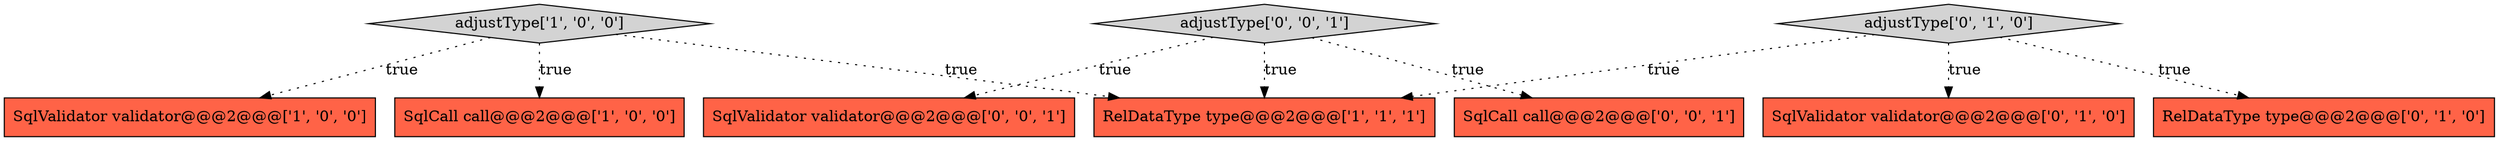 digraph {
1 [style = filled, label = "SqlValidator validator@@@2@@@['1', '0', '0']", fillcolor = tomato, shape = box image = "AAA0AAABBB1BBB"];
7 [style = filled, label = "adjustType['0', '0', '1']", fillcolor = lightgray, shape = diamond image = "AAA0AAABBB3BBB"];
9 [style = filled, label = "SqlCall call@@@2@@@['0', '0', '1']", fillcolor = tomato, shape = box image = "AAA0AAABBB3BBB"];
3 [style = filled, label = "RelDataType type@@@2@@@['1', '1', '1']", fillcolor = tomato, shape = box image = "AAA0AAABBB1BBB"];
4 [style = filled, label = "SqlValidator validator@@@2@@@['0', '1', '0']", fillcolor = tomato, shape = box image = "AAA0AAABBB2BBB"];
2 [style = filled, label = "adjustType['1', '0', '0']", fillcolor = lightgray, shape = diamond image = "AAA0AAABBB1BBB"];
6 [style = filled, label = "RelDataType type@@@2@@@['0', '1', '0']", fillcolor = tomato, shape = box image = "AAA0AAABBB2BBB"];
8 [style = filled, label = "SqlValidator validator@@@2@@@['0', '0', '1']", fillcolor = tomato, shape = box image = "AAA0AAABBB3BBB"];
0 [style = filled, label = "SqlCall call@@@2@@@['1', '0', '0']", fillcolor = tomato, shape = box image = "AAA0AAABBB1BBB"];
5 [style = filled, label = "adjustType['0', '1', '0']", fillcolor = lightgray, shape = diamond image = "AAA0AAABBB2BBB"];
2->3 [style = dotted, label="true"];
5->6 [style = dotted, label="true"];
2->0 [style = dotted, label="true"];
7->9 [style = dotted, label="true"];
5->3 [style = dotted, label="true"];
7->8 [style = dotted, label="true"];
7->3 [style = dotted, label="true"];
2->1 [style = dotted, label="true"];
5->4 [style = dotted, label="true"];
}
